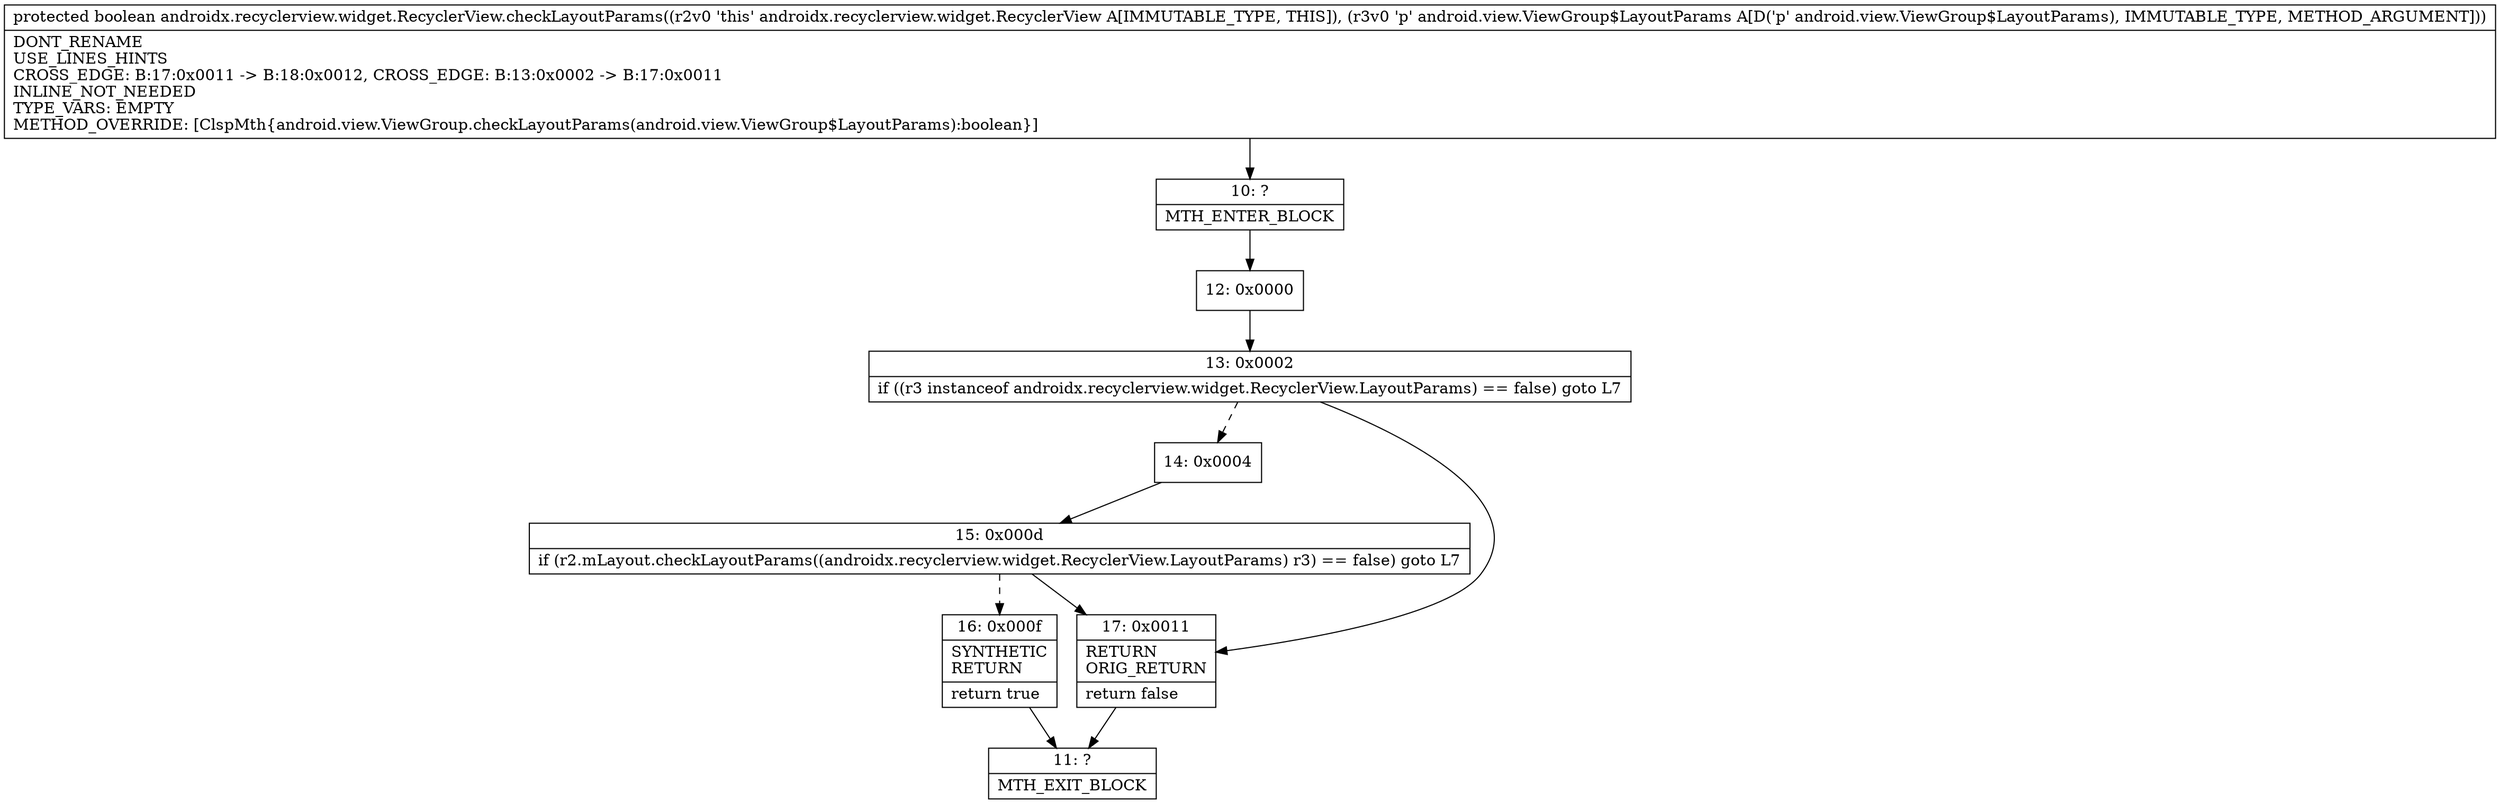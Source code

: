 digraph "CFG forandroidx.recyclerview.widget.RecyclerView.checkLayoutParams(Landroid\/view\/ViewGroup$LayoutParams;)Z" {
Node_10 [shape=record,label="{10\:\ ?|MTH_ENTER_BLOCK\l}"];
Node_12 [shape=record,label="{12\:\ 0x0000}"];
Node_13 [shape=record,label="{13\:\ 0x0002|if ((r3 instanceof androidx.recyclerview.widget.RecyclerView.LayoutParams) == false) goto L7\l}"];
Node_14 [shape=record,label="{14\:\ 0x0004}"];
Node_15 [shape=record,label="{15\:\ 0x000d|if (r2.mLayout.checkLayoutParams((androidx.recyclerview.widget.RecyclerView.LayoutParams) r3) == false) goto L7\l}"];
Node_16 [shape=record,label="{16\:\ 0x000f|SYNTHETIC\lRETURN\l|return true\l}"];
Node_11 [shape=record,label="{11\:\ ?|MTH_EXIT_BLOCK\l}"];
Node_17 [shape=record,label="{17\:\ 0x0011|RETURN\lORIG_RETURN\l|return false\l}"];
MethodNode[shape=record,label="{protected boolean androidx.recyclerview.widget.RecyclerView.checkLayoutParams((r2v0 'this' androidx.recyclerview.widget.RecyclerView A[IMMUTABLE_TYPE, THIS]), (r3v0 'p' android.view.ViewGroup$LayoutParams A[D('p' android.view.ViewGroup$LayoutParams), IMMUTABLE_TYPE, METHOD_ARGUMENT]))  | DONT_RENAME\lUSE_LINES_HINTS\lCROSS_EDGE: B:17:0x0011 \-\> B:18:0x0012, CROSS_EDGE: B:13:0x0002 \-\> B:17:0x0011\lINLINE_NOT_NEEDED\lTYPE_VARS: EMPTY\lMETHOD_OVERRIDE: [ClspMth\{android.view.ViewGroup.checkLayoutParams(android.view.ViewGroup$LayoutParams):boolean\}]\l}"];
MethodNode -> Node_10;Node_10 -> Node_12;
Node_12 -> Node_13;
Node_13 -> Node_14[style=dashed];
Node_13 -> Node_17;
Node_14 -> Node_15;
Node_15 -> Node_16[style=dashed];
Node_15 -> Node_17;
Node_16 -> Node_11;
Node_17 -> Node_11;
}

